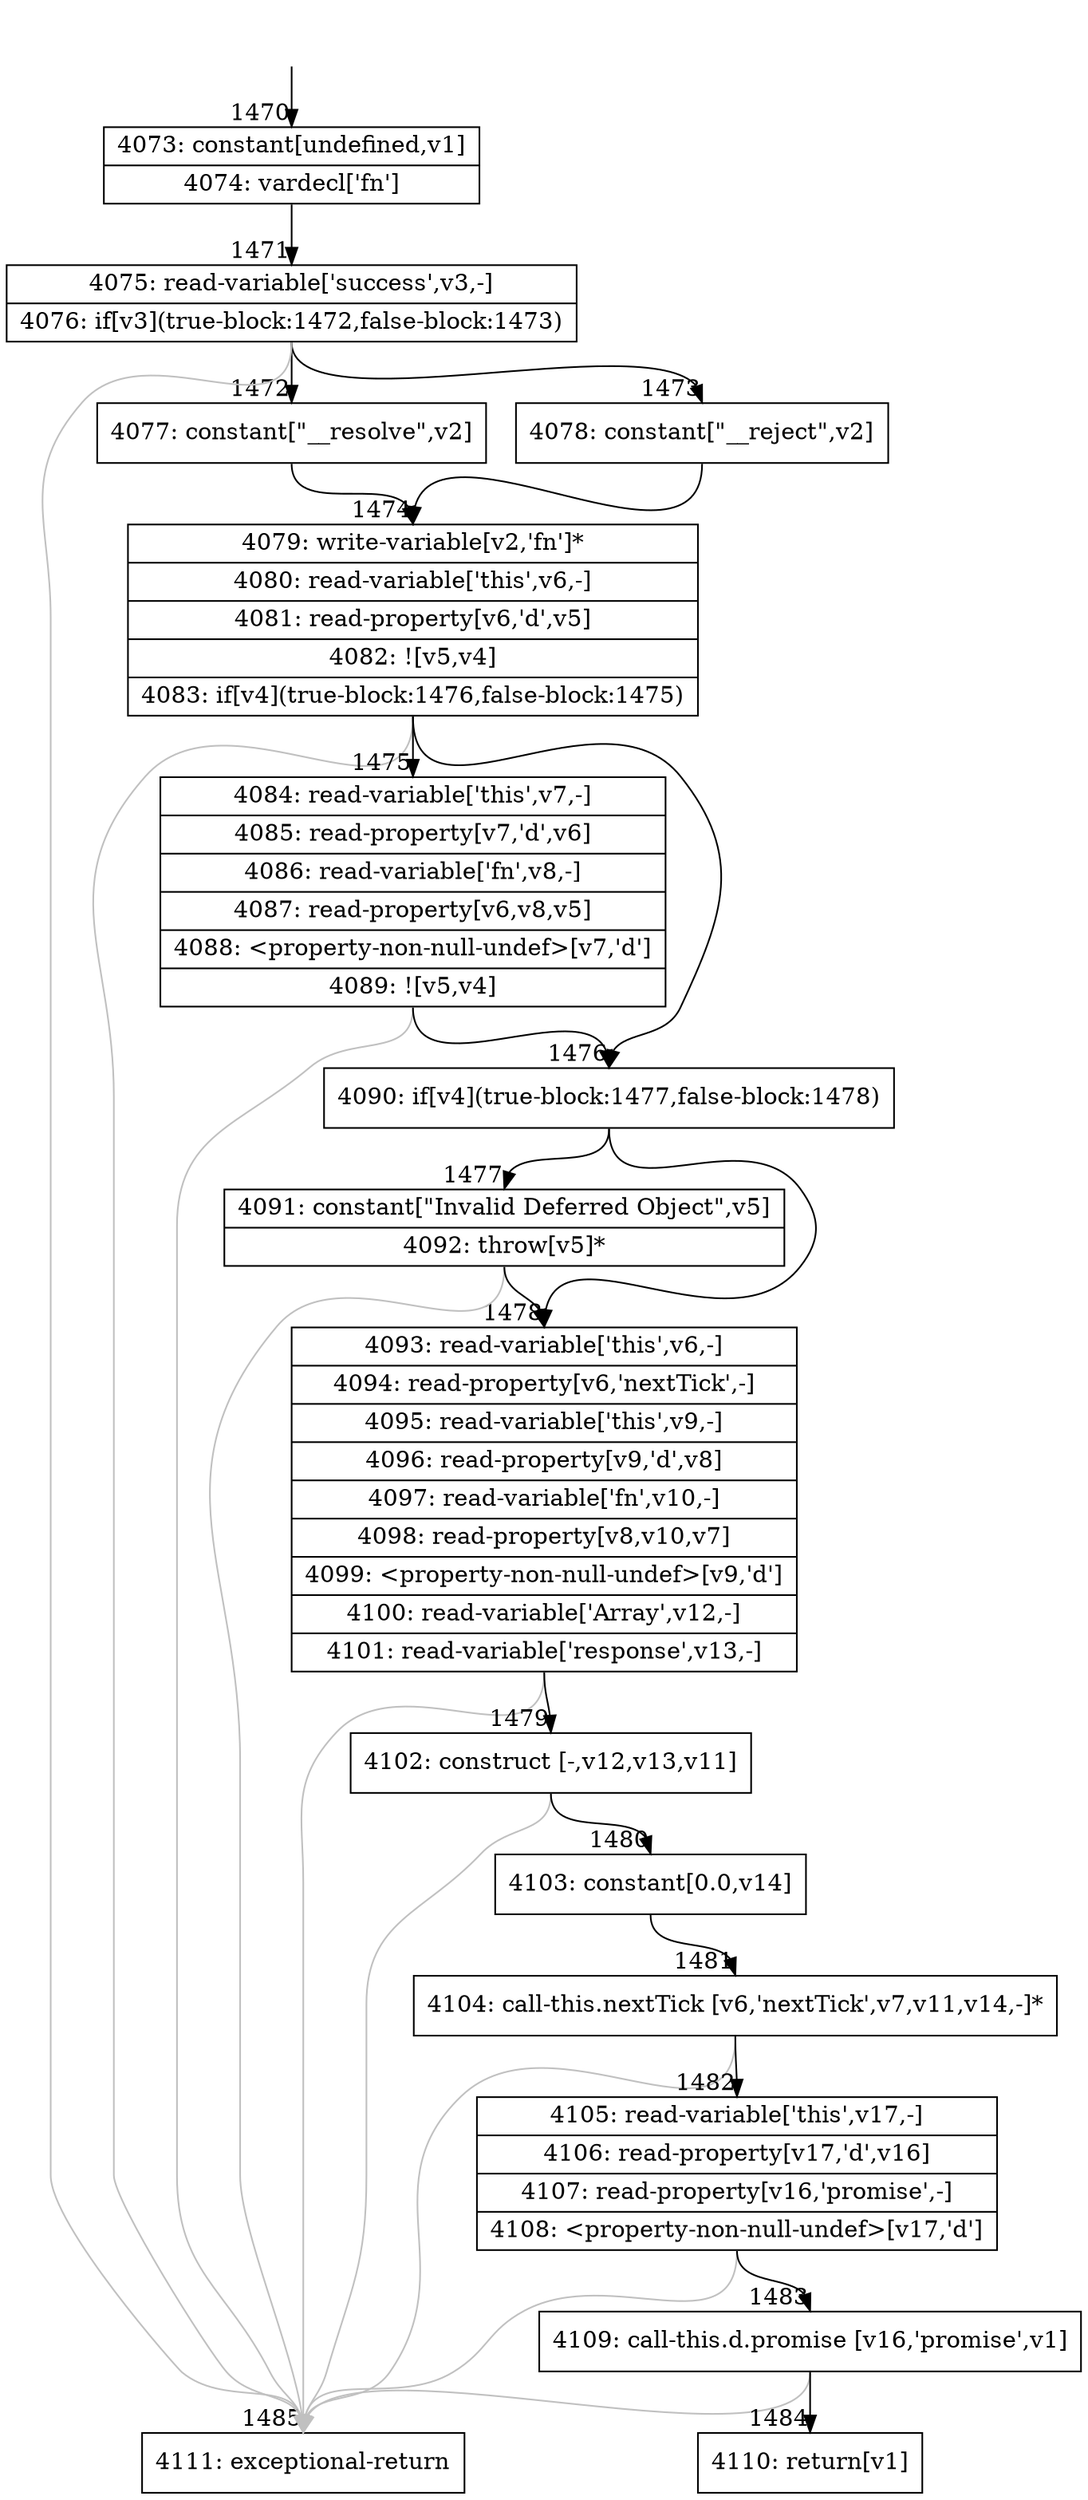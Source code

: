 digraph {
rankdir="TD"
BB_entry137[shape=none,label=""];
BB_entry137 -> BB1470 [tailport=s, headport=n, headlabel="    1470"]
BB1470 [shape=record label="{4073: constant[undefined,v1]|4074: vardecl['fn']}" ] 
BB1470 -> BB1471 [tailport=s, headport=n, headlabel="      1471"]
BB1471 [shape=record label="{4075: read-variable['success',v3,-]|4076: if[v3](true-block:1472,false-block:1473)}" ] 
BB1471 -> BB1472 [tailport=s, headport=n, headlabel="      1472"]
BB1471 -> BB1473 [tailport=s, headport=n, headlabel="      1473"]
BB1471 -> BB1485 [tailport=s, headport=n, color=gray, headlabel="      1485"]
BB1472 [shape=record label="{4077: constant[\"__resolve\",v2]}" ] 
BB1472 -> BB1474 [tailport=s, headport=n, headlabel="      1474"]
BB1473 [shape=record label="{4078: constant[\"__reject\",v2]}" ] 
BB1473 -> BB1474 [tailport=s, headport=n]
BB1474 [shape=record label="{4079: write-variable[v2,'fn']*|4080: read-variable['this',v6,-]|4081: read-property[v6,'d',v5]|4082: ![v5,v4]|4083: if[v4](true-block:1476,false-block:1475)}" ] 
BB1474 -> BB1476 [tailport=s, headport=n, headlabel="      1476"]
BB1474 -> BB1475 [tailport=s, headport=n, headlabel="      1475"]
BB1474 -> BB1485 [tailport=s, headport=n, color=gray]
BB1475 [shape=record label="{4084: read-variable['this',v7,-]|4085: read-property[v7,'d',v6]|4086: read-variable['fn',v8,-]|4087: read-property[v6,v8,v5]|4088: \<property-non-null-undef\>[v7,'d']|4089: ![v5,v4]}" ] 
BB1475 -> BB1476 [tailport=s, headport=n]
BB1475 -> BB1485 [tailport=s, headport=n, color=gray]
BB1476 [shape=record label="{4090: if[v4](true-block:1477,false-block:1478)}" ] 
BB1476 -> BB1477 [tailport=s, headport=n, headlabel="      1477"]
BB1476 -> BB1478 [tailport=s, headport=n, headlabel="      1478"]
BB1477 [shape=record label="{4091: constant[\"Invalid Deferred Object\",v5]|4092: throw[v5]*}" ] 
BB1477 -> BB1478 [tailport=s, headport=n]
BB1477 -> BB1485 [tailport=s, headport=n, color=gray]
BB1478 [shape=record label="{4093: read-variable['this',v6,-]|4094: read-property[v6,'nextTick',-]|4095: read-variable['this',v9,-]|4096: read-property[v9,'d',v8]|4097: read-variable['fn',v10,-]|4098: read-property[v8,v10,v7]|4099: \<property-non-null-undef\>[v9,'d']|4100: read-variable['Array',v12,-]|4101: read-variable['response',v13,-]}" ] 
BB1478 -> BB1479 [tailport=s, headport=n, headlabel="      1479"]
BB1478 -> BB1485 [tailport=s, headport=n, color=gray]
BB1479 [shape=record label="{4102: construct [-,v12,v13,v11]}" ] 
BB1479 -> BB1480 [tailport=s, headport=n, headlabel="      1480"]
BB1479 -> BB1485 [tailport=s, headport=n, color=gray]
BB1480 [shape=record label="{4103: constant[0.0,v14]}" ] 
BB1480 -> BB1481 [tailport=s, headport=n, headlabel="      1481"]
BB1481 [shape=record label="{4104: call-this.nextTick [v6,'nextTick',v7,v11,v14,-]*}" ] 
BB1481 -> BB1482 [tailport=s, headport=n, headlabel="      1482"]
BB1481 -> BB1485 [tailport=s, headport=n, color=gray]
BB1482 [shape=record label="{4105: read-variable['this',v17,-]|4106: read-property[v17,'d',v16]|4107: read-property[v16,'promise',-]|4108: \<property-non-null-undef\>[v17,'d']}" ] 
BB1482 -> BB1483 [tailport=s, headport=n, headlabel="      1483"]
BB1482 -> BB1485 [tailport=s, headport=n, color=gray]
BB1483 [shape=record label="{4109: call-this.d.promise [v16,'promise',v1]}" ] 
BB1483 -> BB1484 [tailport=s, headport=n, headlabel="      1484"]
BB1483 -> BB1485 [tailport=s, headport=n, color=gray]
BB1484 [shape=record label="{4110: return[v1]}" ] 
BB1485 [shape=record label="{4111: exceptional-return}" ] 
//#$~ 1354
}
